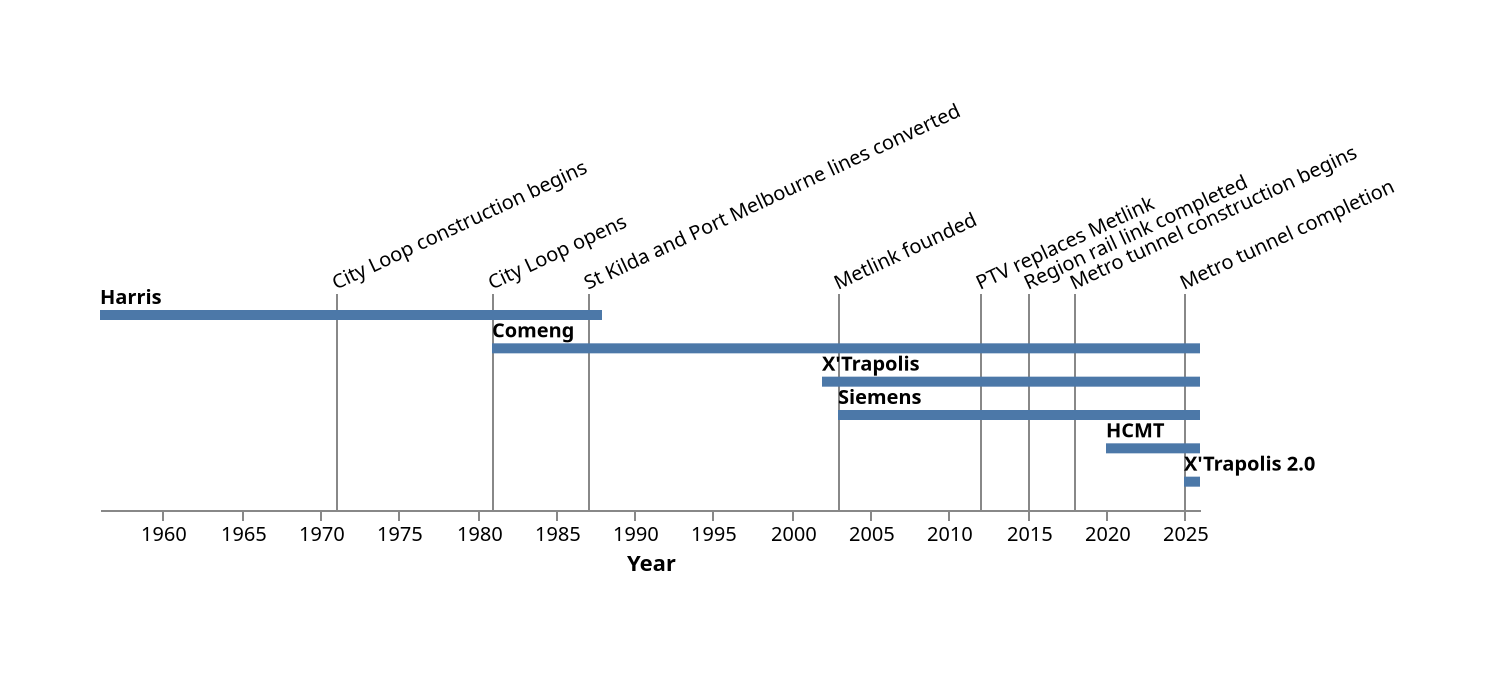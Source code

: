 {
  "$schema": "https://vega.github.io/schema/vega/v5.json",
  "description": "A timeline visualization of the lives of the first five U.S. presidents.",
  "width": 550,
  "height": 100,
  "padding": 50,

  "data": [
    {
      "name": "people",
      "values": [
        {
          "label": "Harris",
          "born": -441885600000,
          "died": 567954000000,
          "years": "1956 - 1988"
        },
        {
          "label": "Comeng",
          "born": 347115600000,
          "died": 1767186000000,
          "years": "1981 - present"
        },
        {
          "label": "X'Trapolis",
          "born": 1009803600000,
          "died": 1767186000000,
          "years": "2002 - present"
        },
        {
          "label": "Siemens",
          "born": 1041339600000,
          "died": 1767186000000,
          "years": "2003 - present"
        },
        {
          "label": "HCMT",
          "born": 1577797200000,
          "died": 1767186000000,
          "years": "2020 - present"
        },
        {
          "label": "X'Trapolis 2.0",
          "born": 1735650000000,
          "died": 1767186000000,
          "years": "2025 (estimated)"
        }
      ]
    },
    {
      "name": "events",
      "format": { "type": "json", "parse": { "when": "date" } },
      "values": [
        { "name": "City Loop construction begins", "when": "1971", "desc": "The city loop..." },
        {
          "name": "St Kilda and Port Melbourne lines converted",
          "when": "1987"
        },
        { "name": "City Loop opens", "when": "1981" },
        { "name": "Metlink founded", "when": "2003" },
        { "name": "PTV replaces Metlink", "when": "2012" },
        { "name": "Region rail link completed", "when": "2015" },
        { "name": "Metro tunnel construction begins", "when": "2018" },
        { "name": "Metro tunnel completion", "when": "2025" }
      ]
    }
  ],

  "scales": [
    {
      "name": "yscale",
      "type": "band",
      "range": [0, { "signal": "height" }],
      "domain": { "data": "people", "field": "label" }
    },
    {
      "name": "xscale",
      "type": "time",
      "range": "width",
      "round": true,
      "domain": { "data": "people", "fields": ["born", "died"] }
    }
  ],

  "axes": [{ "orient": "bottom", "scale": "xscale", "format": "%Y", "title": "Year" }],

  "marks": [
    {
      "type": "text",
      "from": { "data": "events" },
      "encode": {
        "enter": {
          "x": { "scale": "xscale", "field": "when" },
          "y": { "value": -10 },
          "angle": { "value": -25 },
          "fill": { "value": "#000" },
          "text": { "field": "name" },
          "fontSize": { "value": 10 }
        },
        "tooltip": {
            "field": "desc",
            "type": "nominal"
        }
      }
    },
    {
      "type": "rect",
      "from": { "data": "events" },
      "encode": {
        "enter": {
          "x": { "scale": "xscale", "field": "when" },
          "y": { "value": -8 },
          "width": { "value": 1 },
          "height": { "field": { "group": "height" }, "offset": 8 },
          "fill": { "value": "#888" }
        }
      }
    },
    {
      "type": "text",
      "from": { "data": "people" },
      "encode": {
        "enter": {
          "x": { "scale": "xscale", "field": "born" },
          "y": { "scale": "yscale", "field": "label", "offset": -3 },
          "fill": { "value": "#000" },
          "text": { "field": "label" },
          "fontSize": { "value": 10 },
          "fontStyle": { "value": "bold" }
        }
      }
    },
    {
      "type": "rect",
      "from": { "data": "people" },
      "encode": {
        "enter": {
          "x": { "scale": "xscale", "field": "born" },
          "x2": { "scale": "xscale", "field": "died" },
          "y": { "scale": "yscale", "field": "label" },
          "height": { "value": 5 },
          "fill": { "value": "#4C78A8" },
          "tooltip": [
            {
              "field": "years",
              "type": "nominal",
              "title": "Years"
            }
          ]
        }
      }
    }
  ]
}

